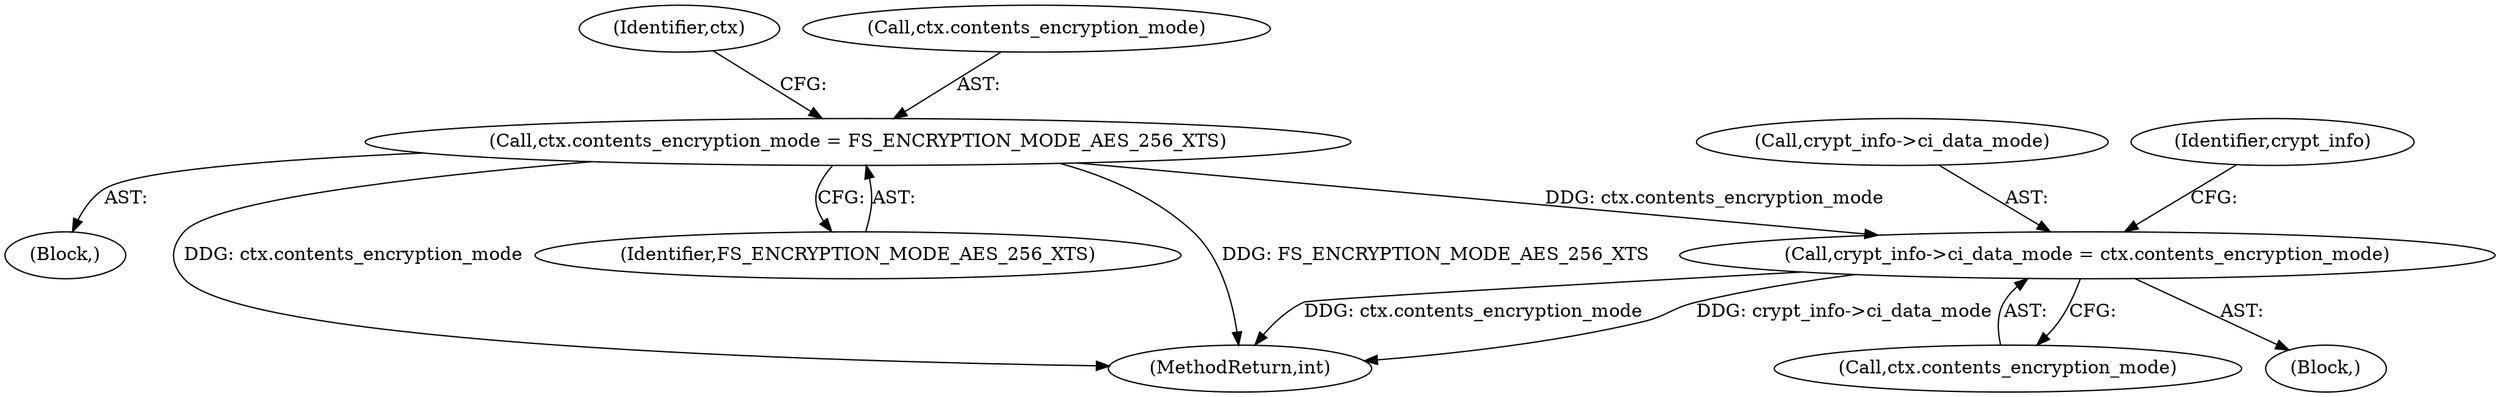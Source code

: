 digraph "0_linux_1b53cf9815bb4744958d41f3795d5d5a1d365e2d_1@API" {
"1000180" [label="(Call,ctx.contents_encryption_mode = FS_ENCRYPTION_MODE_AES_256_XTS)"];
"1000242" [label="(Call,crypt_info->ci_data_mode = ctx.contents_encryption_mode)"];
"1000246" [label="(Call,ctx.contents_encryption_mode)"];
"1000419" [label="(MethodReturn,int)"];
"1000180" [label="(Call,ctx.contents_encryption_mode = FS_ENCRYPTION_MODE_AES_256_XTS)"];
"1000184" [label="(Identifier,FS_ENCRYPTION_MODE_AES_256_XTS)"];
"1000104" [label="(Block,)"];
"1000159" [label="(Block,)"];
"1000187" [label="(Identifier,ctx)"];
"1000243" [label="(Call,crypt_info->ci_data_mode)"];
"1000181" [label="(Call,ctx.contents_encryption_mode)"];
"1000242" [label="(Call,crypt_info->ci_data_mode = ctx.contents_encryption_mode)"];
"1000251" [label="(Identifier,crypt_info)"];
"1000180" -> "1000159"  [label="AST: "];
"1000180" -> "1000184"  [label="CFG: "];
"1000181" -> "1000180"  [label="AST: "];
"1000184" -> "1000180"  [label="AST: "];
"1000187" -> "1000180"  [label="CFG: "];
"1000180" -> "1000419"  [label="DDG: FS_ENCRYPTION_MODE_AES_256_XTS"];
"1000180" -> "1000419"  [label="DDG: ctx.contents_encryption_mode"];
"1000180" -> "1000242"  [label="DDG: ctx.contents_encryption_mode"];
"1000242" -> "1000104"  [label="AST: "];
"1000242" -> "1000246"  [label="CFG: "];
"1000243" -> "1000242"  [label="AST: "];
"1000246" -> "1000242"  [label="AST: "];
"1000251" -> "1000242"  [label="CFG: "];
"1000242" -> "1000419"  [label="DDG: ctx.contents_encryption_mode"];
"1000242" -> "1000419"  [label="DDG: crypt_info->ci_data_mode"];
}
